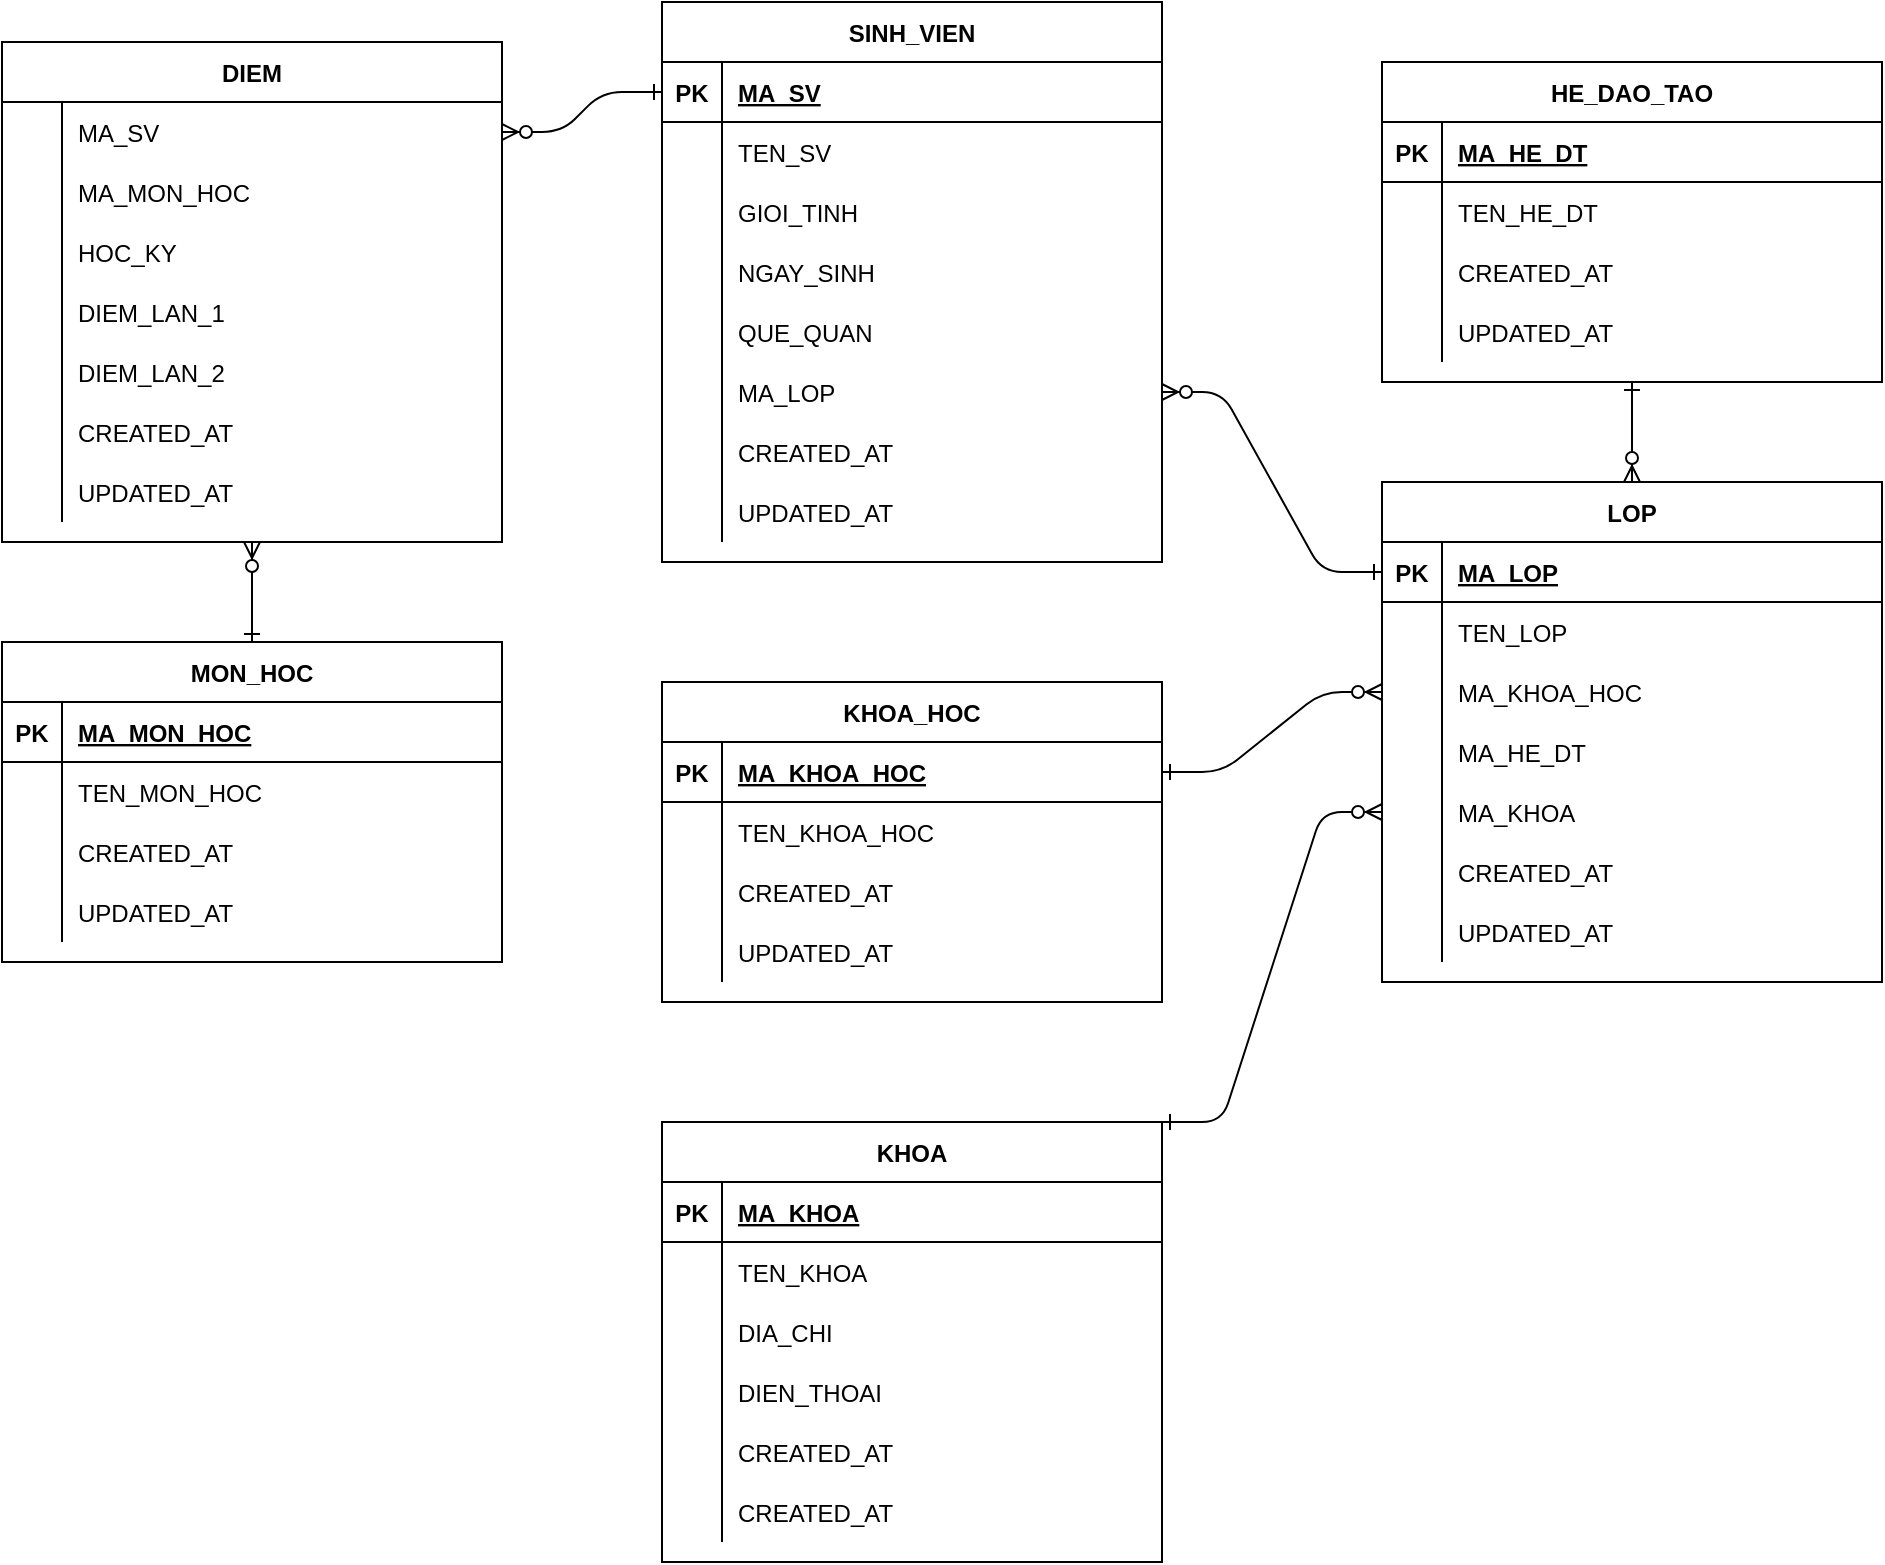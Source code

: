 <mxfile version="21.5.1" type="device">
  <diagram id="R2lEEEUBdFMjLlhIrx00" name="Page-1">
    <mxGraphModel dx="2067" dy="673" grid="1" gridSize="10" guides="1" tooltips="1" connect="1" arrows="1" fold="1" page="1" pageScale="1" pageWidth="850" pageHeight="1100" math="0" shadow="0" extFonts="Permanent Marker^https://fonts.googleapis.com/css?family=Permanent+Marker">
      <root>
        <mxCell id="0" />
        <mxCell id="1" parent="0" />
        <mxCell id="0FhtAMH_btA_07Mpbudl-1" value="SINH_VIEN" style="shape=table;startSize=30;container=1;collapsible=1;childLayout=tableLayout;fixedRows=1;rowLines=0;fontStyle=1;align=center;resizeLast=1;" parent="1" vertex="1">
          <mxGeometry x="-240" y="140" width="250" height="280" as="geometry" />
        </mxCell>
        <mxCell id="0FhtAMH_btA_07Mpbudl-2" value="" style="shape=partialRectangle;collapsible=0;dropTarget=0;pointerEvents=0;fillColor=none;points=[[0,0.5],[1,0.5]];portConstraint=eastwest;top=0;left=0;right=0;bottom=1;" parent="0FhtAMH_btA_07Mpbudl-1" vertex="1">
          <mxGeometry y="30" width="250" height="30" as="geometry" />
        </mxCell>
        <mxCell id="0FhtAMH_btA_07Mpbudl-3" value="PK" style="shape=partialRectangle;overflow=hidden;connectable=0;fillColor=none;top=0;left=0;bottom=0;right=0;fontStyle=1;" parent="0FhtAMH_btA_07Mpbudl-2" vertex="1">
          <mxGeometry width="30" height="30" as="geometry">
            <mxRectangle width="30" height="30" as="alternateBounds" />
          </mxGeometry>
        </mxCell>
        <mxCell id="0FhtAMH_btA_07Mpbudl-4" value="MA_SV" style="shape=partialRectangle;overflow=hidden;connectable=0;fillColor=none;top=0;left=0;bottom=0;right=0;align=left;spacingLeft=6;fontStyle=5;" parent="0FhtAMH_btA_07Mpbudl-2" vertex="1">
          <mxGeometry x="30" width="220" height="30" as="geometry">
            <mxRectangle width="220" height="30" as="alternateBounds" />
          </mxGeometry>
        </mxCell>
        <mxCell id="0FhtAMH_btA_07Mpbudl-5" value="" style="shape=partialRectangle;collapsible=0;dropTarget=0;pointerEvents=0;fillColor=none;points=[[0,0.5],[1,0.5]];portConstraint=eastwest;top=0;left=0;right=0;bottom=0;" parent="0FhtAMH_btA_07Mpbudl-1" vertex="1">
          <mxGeometry y="60" width="250" height="30" as="geometry" />
        </mxCell>
        <mxCell id="0FhtAMH_btA_07Mpbudl-6" value="" style="shape=partialRectangle;overflow=hidden;connectable=0;fillColor=none;top=0;left=0;bottom=0;right=0;" parent="0FhtAMH_btA_07Mpbudl-5" vertex="1">
          <mxGeometry width="30" height="30" as="geometry">
            <mxRectangle width="30" height="30" as="alternateBounds" />
          </mxGeometry>
        </mxCell>
        <mxCell id="0FhtAMH_btA_07Mpbudl-7" value="TEN_SV " style="shape=partialRectangle;overflow=hidden;connectable=0;fillColor=none;top=0;left=0;bottom=0;right=0;align=left;spacingLeft=6;" parent="0FhtAMH_btA_07Mpbudl-5" vertex="1">
          <mxGeometry x="30" width="220" height="30" as="geometry">
            <mxRectangle width="220" height="30" as="alternateBounds" />
          </mxGeometry>
        </mxCell>
        <mxCell id="0FhtAMH_btA_07Mpbudl-8" value="" style="shape=partialRectangle;collapsible=0;dropTarget=0;pointerEvents=0;fillColor=none;points=[[0,0.5],[1,0.5]];portConstraint=eastwest;top=0;left=0;right=0;bottom=0;" parent="0FhtAMH_btA_07Mpbudl-1" vertex="1">
          <mxGeometry y="90" width="250" height="30" as="geometry" />
        </mxCell>
        <mxCell id="0FhtAMH_btA_07Mpbudl-9" value="" style="shape=partialRectangle;overflow=hidden;connectable=0;fillColor=none;top=0;left=0;bottom=0;right=0;" parent="0FhtAMH_btA_07Mpbudl-8" vertex="1">
          <mxGeometry width="30" height="30" as="geometry">
            <mxRectangle width="30" height="30" as="alternateBounds" />
          </mxGeometry>
        </mxCell>
        <mxCell id="0FhtAMH_btA_07Mpbudl-10" value="GIOI_TINH" style="shape=partialRectangle;overflow=hidden;connectable=0;fillColor=none;top=0;left=0;bottom=0;right=0;align=left;spacingLeft=6;" parent="0FhtAMH_btA_07Mpbudl-8" vertex="1">
          <mxGeometry x="30" width="220" height="30" as="geometry">
            <mxRectangle width="220" height="30" as="alternateBounds" />
          </mxGeometry>
        </mxCell>
        <mxCell id="0FhtAMH_btA_07Mpbudl-11" value="" style="shape=partialRectangle;collapsible=0;dropTarget=0;pointerEvents=0;fillColor=none;points=[[0,0.5],[1,0.5]];portConstraint=eastwest;top=0;left=0;right=0;bottom=0;" parent="0FhtAMH_btA_07Mpbudl-1" vertex="1">
          <mxGeometry y="120" width="250" height="30" as="geometry" />
        </mxCell>
        <mxCell id="0FhtAMH_btA_07Mpbudl-12" value="" style="shape=partialRectangle;overflow=hidden;connectable=0;fillColor=none;top=0;left=0;bottom=0;right=0;" parent="0FhtAMH_btA_07Mpbudl-11" vertex="1">
          <mxGeometry width="30" height="30" as="geometry">
            <mxRectangle width="30" height="30" as="alternateBounds" />
          </mxGeometry>
        </mxCell>
        <mxCell id="0FhtAMH_btA_07Mpbudl-13" value="NGAY_SINH" style="shape=partialRectangle;overflow=hidden;connectable=0;fillColor=none;top=0;left=0;bottom=0;right=0;align=left;spacingLeft=6;" parent="0FhtAMH_btA_07Mpbudl-11" vertex="1">
          <mxGeometry x="30" width="220" height="30" as="geometry">
            <mxRectangle width="220" height="30" as="alternateBounds" />
          </mxGeometry>
        </mxCell>
        <mxCell id="0FhtAMH_btA_07Mpbudl-14" value="" style="shape=partialRectangle;collapsible=0;dropTarget=0;pointerEvents=0;fillColor=none;points=[[0,0.5],[1,0.5]];portConstraint=eastwest;top=0;left=0;right=0;bottom=0;" parent="0FhtAMH_btA_07Mpbudl-1" vertex="1">
          <mxGeometry y="150" width="250" height="30" as="geometry" />
        </mxCell>
        <mxCell id="0FhtAMH_btA_07Mpbudl-15" value="" style="shape=partialRectangle;overflow=hidden;connectable=0;fillColor=none;top=0;left=0;bottom=0;right=0;" parent="0FhtAMH_btA_07Mpbudl-14" vertex="1">
          <mxGeometry width="30" height="30" as="geometry">
            <mxRectangle width="30" height="30" as="alternateBounds" />
          </mxGeometry>
        </mxCell>
        <mxCell id="0FhtAMH_btA_07Mpbudl-16" value="QUE_QUAN" style="shape=partialRectangle;overflow=hidden;connectable=0;fillColor=none;top=0;left=0;bottom=0;right=0;align=left;spacingLeft=6;" parent="0FhtAMH_btA_07Mpbudl-14" vertex="1">
          <mxGeometry x="30" width="220" height="30" as="geometry">
            <mxRectangle width="220" height="30" as="alternateBounds" />
          </mxGeometry>
        </mxCell>
        <mxCell id="0FhtAMH_btA_07Mpbudl-17" value="" style="shape=partialRectangle;collapsible=0;dropTarget=0;pointerEvents=0;fillColor=none;points=[[0,0.5],[1,0.5]];portConstraint=eastwest;top=0;left=0;right=0;bottom=0;" parent="0FhtAMH_btA_07Mpbudl-1" vertex="1">
          <mxGeometry y="180" width="250" height="30" as="geometry" />
        </mxCell>
        <mxCell id="0FhtAMH_btA_07Mpbudl-18" value="" style="shape=partialRectangle;overflow=hidden;connectable=0;fillColor=none;top=0;left=0;bottom=0;right=0;" parent="0FhtAMH_btA_07Mpbudl-17" vertex="1">
          <mxGeometry width="30" height="30" as="geometry">
            <mxRectangle width="30" height="30" as="alternateBounds" />
          </mxGeometry>
        </mxCell>
        <mxCell id="0FhtAMH_btA_07Mpbudl-19" value="MA_LOP" style="shape=partialRectangle;overflow=hidden;connectable=0;fillColor=none;top=0;left=0;bottom=0;right=0;align=left;spacingLeft=6;" parent="0FhtAMH_btA_07Mpbudl-17" vertex="1">
          <mxGeometry x="30" width="220" height="30" as="geometry">
            <mxRectangle width="220" height="30" as="alternateBounds" />
          </mxGeometry>
        </mxCell>
        <mxCell id="SJWrkeMPDJFtyO1I-aJ3-20" value="" style="shape=partialRectangle;collapsible=0;dropTarget=0;pointerEvents=0;fillColor=none;points=[[0,0.5],[1,0.5]];portConstraint=eastwest;top=0;left=0;right=0;bottom=0;" vertex="1" parent="0FhtAMH_btA_07Mpbudl-1">
          <mxGeometry y="210" width="250" height="30" as="geometry" />
        </mxCell>
        <mxCell id="SJWrkeMPDJFtyO1I-aJ3-21" value="" style="shape=partialRectangle;overflow=hidden;connectable=0;fillColor=none;top=0;left=0;bottom=0;right=0;" vertex="1" parent="SJWrkeMPDJFtyO1I-aJ3-20">
          <mxGeometry width="30" height="30" as="geometry">
            <mxRectangle width="30" height="30" as="alternateBounds" />
          </mxGeometry>
        </mxCell>
        <mxCell id="SJWrkeMPDJFtyO1I-aJ3-22" value="CREATED_AT" style="shape=partialRectangle;overflow=hidden;connectable=0;fillColor=none;top=0;left=0;bottom=0;right=0;align=left;spacingLeft=6;" vertex="1" parent="SJWrkeMPDJFtyO1I-aJ3-20">
          <mxGeometry x="30" width="220" height="30" as="geometry">
            <mxRectangle width="220" height="30" as="alternateBounds" />
          </mxGeometry>
        </mxCell>
        <mxCell id="SJWrkeMPDJFtyO1I-aJ3-23" value="" style="shape=partialRectangle;collapsible=0;dropTarget=0;pointerEvents=0;fillColor=none;points=[[0,0.5],[1,0.5]];portConstraint=eastwest;top=0;left=0;right=0;bottom=0;" vertex="1" parent="0FhtAMH_btA_07Mpbudl-1">
          <mxGeometry y="240" width="250" height="30" as="geometry" />
        </mxCell>
        <mxCell id="SJWrkeMPDJFtyO1I-aJ3-24" value="" style="shape=partialRectangle;overflow=hidden;connectable=0;fillColor=none;top=0;left=0;bottom=0;right=0;" vertex="1" parent="SJWrkeMPDJFtyO1I-aJ3-23">
          <mxGeometry width="30" height="30" as="geometry">
            <mxRectangle width="30" height="30" as="alternateBounds" />
          </mxGeometry>
        </mxCell>
        <mxCell id="SJWrkeMPDJFtyO1I-aJ3-25" value="UPDATED_AT" style="shape=partialRectangle;overflow=hidden;connectable=0;fillColor=none;top=0;left=0;bottom=0;right=0;align=left;spacingLeft=6;" vertex="1" parent="SJWrkeMPDJFtyO1I-aJ3-23">
          <mxGeometry x="30" width="220" height="30" as="geometry">
            <mxRectangle width="220" height="30" as="alternateBounds" />
          </mxGeometry>
        </mxCell>
        <mxCell id="0FhtAMH_btA_07Mpbudl-20" value="LOP" style="shape=table;startSize=30;container=1;collapsible=1;childLayout=tableLayout;fixedRows=1;rowLines=0;fontStyle=1;align=center;resizeLast=1;" parent="1" vertex="1">
          <mxGeometry x="120" y="380" width="250" height="250" as="geometry" />
        </mxCell>
        <mxCell id="0FhtAMH_btA_07Mpbudl-21" value="" style="shape=partialRectangle;collapsible=0;dropTarget=0;pointerEvents=0;fillColor=none;points=[[0,0.5],[1,0.5]];portConstraint=eastwest;top=0;left=0;right=0;bottom=1;" parent="0FhtAMH_btA_07Mpbudl-20" vertex="1">
          <mxGeometry y="30" width="250" height="30" as="geometry" />
        </mxCell>
        <mxCell id="0FhtAMH_btA_07Mpbudl-22" value="PK" style="shape=partialRectangle;overflow=hidden;connectable=0;fillColor=none;top=0;left=0;bottom=0;right=0;fontStyle=1;" parent="0FhtAMH_btA_07Mpbudl-21" vertex="1">
          <mxGeometry width="30" height="30" as="geometry">
            <mxRectangle width="30" height="30" as="alternateBounds" />
          </mxGeometry>
        </mxCell>
        <mxCell id="0FhtAMH_btA_07Mpbudl-23" value="MA_LOP" style="shape=partialRectangle;overflow=hidden;connectable=0;fillColor=none;top=0;left=0;bottom=0;right=0;align=left;spacingLeft=6;fontStyle=5;" parent="0FhtAMH_btA_07Mpbudl-21" vertex="1">
          <mxGeometry x="30" width="220" height="30" as="geometry">
            <mxRectangle width="220" height="30" as="alternateBounds" />
          </mxGeometry>
        </mxCell>
        <mxCell id="0FhtAMH_btA_07Mpbudl-24" value="" style="shape=partialRectangle;collapsible=0;dropTarget=0;pointerEvents=0;fillColor=none;points=[[0,0.5],[1,0.5]];portConstraint=eastwest;top=0;left=0;right=0;bottom=0;" parent="0FhtAMH_btA_07Mpbudl-20" vertex="1">
          <mxGeometry y="60" width="250" height="30" as="geometry" />
        </mxCell>
        <mxCell id="0FhtAMH_btA_07Mpbudl-25" value="" style="shape=partialRectangle;overflow=hidden;connectable=0;fillColor=none;top=0;left=0;bottom=0;right=0;" parent="0FhtAMH_btA_07Mpbudl-24" vertex="1">
          <mxGeometry width="30" height="30" as="geometry">
            <mxRectangle width="30" height="30" as="alternateBounds" />
          </mxGeometry>
        </mxCell>
        <mxCell id="0FhtAMH_btA_07Mpbudl-26" value="TEN_LOP" style="shape=partialRectangle;overflow=hidden;connectable=0;fillColor=none;top=0;left=0;bottom=0;right=0;align=left;spacingLeft=6;" parent="0FhtAMH_btA_07Mpbudl-24" vertex="1">
          <mxGeometry x="30" width="220" height="30" as="geometry">
            <mxRectangle width="220" height="30" as="alternateBounds" />
          </mxGeometry>
        </mxCell>
        <mxCell id="0FhtAMH_btA_07Mpbudl-27" value="" style="shape=partialRectangle;collapsible=0;dropTarget=0;pointerEvents=0;fillColor=none;points=[[0,0.5],[1,0.5]];portConstraint=eastwest;top=0;left=0;right=0;bottom=0;" parent="0FhtAMH_btA_07Mpbudl-20" vertex="1">
          <mxGeometry y="90" width="250" height="30" as="geometry" />
        </mxCell>
        <mxCell id="0FhtAMH_btA_07Mpbudl-28" value="" style="shape=partialRectangle;overflow=hidden;connectable=0;fillColor=none;top=0;left=0;bottom=0;right=0;" parent="0FhtAMH_btA_07Mpbudl-27" vertex="1">
          <mxGeometry width="30" height="30" as="geometry">
            <mxRectangle width="30" height="30" as="alternateBounds" />
          </mxGeometry>
        </mxCell>
        <mxCell id="0FhtAMH_btA_07Mpbudl-29" value="MA_KHOA_HOC" style="shape=partialRectangle;overflow=hidden;connectable=0;fillColor=none;top=0;left=0;bottom=0;right=0;align=left;spacingLeft=6;" parent="0FhtAMH_btA_07Mpbudl-27" vertex="1">
          <mxGeometry x="30" width="220" height="30" as="geometry">
            <mxRectangle width="220" height="30" as="alternateBounds" />
          </mxGeometry>
        </mxCell>
        <mxCell id="0FhtAMH_btA_07Mpbudl-30" value="" style="shape=partialRectangle;collapsible=0;dropTarget=0;pointerEvents=0;fillColor=none;points=[[0,0.5],[1,0.5]];portConstraint=eastwest;top=0;left=0;right=0;bottom=0;" parent="0FhtAMH_btA_07Mpbudl-20" vertex="1">
          <mxGeometry y="120" width="250" height="30" as="geometry" />
        </mxCell>
        <mxCell id="0FhtAMH_btA_07Mpbudl-31" value="" style="shape=partialRectangle;overflow=hidden;connectable=0;fillColor=none;top=0;left=0;bottom=0;right=0;" parent="0FhtAMH_btA_07Mpbudl-30" vertex="1">
          <mxGeometry width="30" height="30" as="geometry">
            <mxRectangle width="30" height="30" as="alternateBounds" />
          </mxGeometry>
        </mxCell>
        <mxCell id="0FhtAMH_btA_07Mpbudl-32" value="MA_HE_DT" style="shape=partialRectangle;overflow=hidden;connectable=0;fillColor=none;top=0;left=0;bottom=0;right=0;align=left;spacingLeft=6;" parent="0FhtAMH_btA_07Mpbudl-30" vertex="1">
          <mxGeometry x="30" width="220" height="30" as="geometry">
            <mxRectangle width="220" height="30" as="alternateBounds" />
          </mxGeometry>
        </mxCell>
        <mxCell id="0FhtAMH_btA_07Mpbudl-33" value="" style="shape=partialRectangle;collapsible=0;dropTarget=0;pointerEvents=0;fillColor=none;points=[[0,0.5],[1,0.5]];portConstraint=eastwest;top=0;left=0;right=0;bottom=0;" parent="0FhtAMH_btA_07Mpbudl-20" vertex="1">
          <mxGeometry y="150" width="250" height="30" as="geometry" />
        </mxCell>
        <mxCell id="0FhtAMH_btA_07Mpbudl-34" value="" style="shape=partialRectangle;overflow=hidden;connectable=0;fillColor=none;top=0;left=0;bottom=0;right=0;" parent="0FhtAMH_btA_07Mpbudl-33" vertex="1">
          <mxGeometry width="30" height="30" as="geometry">
            <mxRectangle width="30" height="30" as="alternateBounds" />
          </mxGeometry>
        </mxCell>
        <mxCell id="0FhtAMH_btA_07Mpbudl-35" value="MA_KHOA" style="shape=partialRectangle;overflow=hidden;connectable=0;fillColor=none;top=0;left=0;bottom=0;right=0;align=left;spacingLeft=6;" parent="0FhtAMH_btA_07Mpbudl-33" vertex="1">
          <mxGeometry x="30" width="220" height="30" as="geometry">
            <mxRectangle width="220" height="30" as="alternateBounds" />
          </mxGeometry>
        </mxCell>
        <mxCell id="SJWrkeMPDJFtyO1I-aJ3-26" value="" style="shape=partialRectangle;collapsible=0;dropTarget=0;pointerEvents=0;fillColor=none;points=[[0,0.5],[1,0.5]];portConstraint=eastwest;top=0;left=0;right=0;bottom=0;" vertex="1" parent="0FhtAMH_btA_07Mpbudl-20">
          <mxGeometry y="180" width="250" height="30" as="geometry" />
        </mxCell>
        <mxCell id="SJWrkeMPDJFtyO1I-aJ3-27" value="" style="shape=partialRectangle;overflow=hidden;connectable=0;fillColor=none;top=0;left=0;bottom=0;right=0;" vertex="1" parent="SJWrkeMPDJFtyO1I-aJ3-26">
          <mxGeometry width="30" height="30" as="geometry">
            <mxRectangle width="30" height="30" as="alternateBounds" />
          </mxGeometry>
        </mxCell>
        <mxCell id="SJWrkeMPDJFtyO1I-aJ3-28" value="CREATED_AT" style="shape=partialRectangle;overflow=hidden;connectable=0;fillColor=none;top=0;left=0;bottom=0;right=0;align=left;spacingLeft=6;" vertex="1" parent="SJWrkeMPDJFtyO1I-aJ3-26">
          <mxGeometry x="30" width="220" height="30" as="geometry">
            <mxRectangle width="220" height="30" as="alternateBounds" />
          </mxGeometry>
        </mxCell>
        <mxCell id="SJWrkeMPDJFtyO1I-aJ3-29" value="" style="shape=partialRectangle;collapsible=0;dropTarget=0;pointerEvents=0;fillColor=none;points=[[0,0.5],[1,0.5]];portConstraint=eastwest;top=0;left=0;right=0;bottom=0;" vertex="1" parent="0FhtAMH_btA_07Mpbudl-20">
          <mxGeometry y="210" width="250" height="30" as="geometry" />
        </mxCell>
        <mxCell id="SJWrkeMPDJFtyO1I-aJ3-30" value="" style="shape=partialRectangle;overflow=hidden;connectable=0;fillColor=none;top=0;left=0;bottom=0;right=0;" vertex="1" parent="SJWrkeMPDJFtyO1I-aJ3-29">
          <mxGeometry width="30" height="30" as="geometry">
            <mxRectangle width="30" height="30" as="alternateBounds" />
          </mxGeometry>
        </mxCell>
        <mxCell id="SJWrkeMPDJFtyO1I-aJ3-31" value="UPDATED_AT" style="shape=partialRectangle;overflow=hidden;connectable=0;fillColor=none;top=0;left=0;bottom=0;right=0;align=left;spacingLeft=6;" vertex="1" parent="SJWrkeMPDJFtyO1I-aJ3-29">
          <mxGeometry x="30" width="220" height="30" as="geometry">
            <mxRectangle width="220" height="30" as="alternateBounds" />
          </mxGeometry>
        </mxCell>
        <mxCell id="0FhtAMH_btA_07Mpbudl-39" value="HE_DAO_TAO" style="shape=table;startSize=30;container=1;collapsible=1;childLayout=tableLayout;fixedRows=1;rowLines=0;fontStyle=1;align=center;resizeLast=1;" parent="1" vertex="1">
          <mxGeometry x="120" y="170" width="250" height="160" as="geometry" />
        </mxCell>
        <mxCell id="0FhtAMH_btA_07Mpbudl-40" value="" style="shape=partialRectangle;collapsible=0;dropTarget=0;pointerEvents=0;fillColor=none;points=[[0,0.5],[1,0.5]];portConstraint=eastwest;top=0;left=0;right=0;bottom=1;" parent="0FhtAMH_btA_07Mpbudl-39" vertex="1">
          <mxGeometry y="30" width="250" height="30" as="geometry" />
        </mxCell>
        <mxCell id="0FhtAMH_btA_07Mpbudl-41" value="PK" style="shape=partialRectangle;overflow=hidden;connectable=0;fillColor=none;top=0;left=0;bottom=0;right=0;fontStyle=1;" parent="0FhtAMH_btA_07Mpbudl-40" vertex="1">
          <mxGeometry width="30" height="30" as="geometry">
            <mxRectangle width="30" height="30" as="alternateBounds" />
          </mxGeometry>
        </mxCell>
        <mxCell id="0FhtAMH_btA_07Mpbudl-42" value="MA_HE_DT" style="shape=partialRectangle;overflow=hidden;connectable=0;fillColor=none;top=0;left=0;bottom=0;right=0;align=left;spacingLeft=6;fontStyle=5;" parent="0FhtAMH_btA_07Mpbudl-40" vertex="1">
          <mxGeometry x="30" width="220" height="30" as="geometry">
            <mxRectangle width="220" height="30" as="alternateBounds" />
          </mxGeometry>
        </mxCell>
        <mxCell id="0FhtAMH_btA_07Mpbudl-43" value="" style="shape=partialRectangle;collapsible=0;dropTarget=0;pointerEvents=0;fillColor=none;points=[[0,0.5],[1,0.5]];portConstraint=eastwest;top=0;left=0;right=0;bottom=0;" parent="0FhtAMH_btA_07Mpbudl-39" vertex="1">
          <mxGeometry y="60" width="250" height="30" as="geometry" />
        </mxCell>
        <mxCell id="0FhtAMH_btA_07Mpbudl-44" value="" style="shape=partialRectangle;overflow=hidden;connectable=0;fillColor=none;top=0;left=0;bottom=0;right=0;" parent="0FhtAMH_btA_07Mpbudl-43" vertex="1">
          <mxGeometry width="30" height="30" as="geometry">
            <mxRectangle width="30" height="30" as="alternateBounds" />
          </mxGeometry>
        </mxCell>
        <mxCell id="0FhtAMH_btA_07Mpbudl-45" value="TEN_HE_DT" style="shape=partialRectangle;overflow=hidden;connectable=0;fillColor=none;top=0;left=0;bottom=0;right=0;align=left;spacingLeft=6;" parent="0FhtAMH_btA_07Mpbudl-43" vertex="1">
          <mxGeometry x="30" width="220" height="30" as="geometry">
            <mxRectangle width="220" height="30" as="alternateBounds" />
          </mxGeometry>
        </mxCell>
        <mxCell id="SJWrkeMPDJFtyO1I-aJ3-63" value="" style="shape=partialRectangle;collapsible=0;dropTarget=0;pointerEvents=0;fillColor=none;points=[[0,0.5],[1,0.5]];portConstraint=eastwest;top=0;left=0;right=0;bottom=0;" vertex="1" parent="0FhtAMH_btA_07Mpbudl-39">
          <mxGeometry y="90" width="250" height="30" as="geometry" />
        </mxCell>
        <mxCell id="SJWrkeMPDJFtyO1I-aJ3-64" value="" style="shape=partialRectangle;overflow=hidden;connectable=0;fillColor=none;top=0;left=0;bottom=0;right=0;" vertex="1" parent="SJWrkeMPDJFtyO1I-aJ3-63">
          <mxGeometry width="30" height="30" as="geometry">
            <mxRectangle width="30" height="30" as="alternateBounds" />
          </mxGeometry>
        </mxCell>
        <mxCell id="SJWrkeMPDJFtyO1I-aJ3-65" value="CREATED_AT" style="shape=partialRectangle;overflow=hidden;connectable=0;fillColor=none;top=0;left=0;bottom=0;right=0;align=left;spacingLeft=6;" vertex="1" parent="SJWrkeMPDJFtyO1I-aJ3-63">
          <mxGeometry x="30" width="220" height="30" as="geometry">
            <mxRectangle width="220" height="30" as="alternateBounds" />
          </mxGeometry>
        </mxCell>
        <mxCell id="SJWrkeMPDJFtyO1I-aJ3-66" value="" style="shape=partialRectangle;collapsible=0;dropTarget=0;pointerEvents=0;fillColor=none;points=[[0,0.5],[1,0.5]];portConstraint=eastwest;top=0;left=0;right=0;bottom=0;" vertex="1" parent="0FhtAMH_btA_07Mpbudl-39">
          <mxGeometry y="120" width="250" height="30" as="geometry" />
        </mxCell>
        <mxCell id="SJWrkeMPDJFtyO1I-aJ3-67" value="" style="shape=partialRectangle;overflow=hidden;connectable=0;fillColor=none;top=0;left=0;bottom=0;right=0;" vertex="1" parent="SJWrkeMPDJFtyO1I-aJ3-66">
          <mxGeometry width="30" height="30" as="geometry">
            <mxRectangle width="30" height="30" as="alternateBounds" />
          </mxGeometry>
        </mxCell>
        <mxCell id="SJWrkeMPDJFtyO1I-aJ3-68" value="UPDATED_AT" style="shape=partialRectangle;overflow=hidden;connectable=0;fillColor=none;top=0;left=0;bottom=0;right=0;align=left;spacingLeft=6;" vertex="1" parent="SJWrkeMPDJFtyO1I-aJ3-66">
          <mxGeometry x="30" width="220" height="30" as="geometry">
            <mxRectangle width="220" height="30" as="alternateBounds" />
          </mxGeometry>
        </mxCell>
        <mxCell id="0FhtAMH_btA_07Mpbudl-55" value="KHOA_HOC" style="shape=table;startSize=30;container=1;collapsible=1;childLayout=tableLayout;fixedRows=1;rowLines=0;fontStyle=1;align=center;resizeLast=1;" parent="1" vertex="1">
          <mxGeometry x="-240" y="480" width="250" height="160" as="geometry" />
        </mxCell>
        <mxCell id="0FhtAMH_btA_07Mpbudl-56" value="" style="shape=partialRectangle;collapsible=0;dropTarget=0;pointerEvents=0;fillColor=none;points=[[0,0.5],[1,0.5]];portConstraint=eastwest;top=0;left=0;right=0;bottom=1;" parent="0FhtAMH_btA_07Mpbudl-55" vertex="1">
          <mxGeometry y="30" width="250" height="30" as="geometry" />
        </mxCell>
        <mxCell id="0FhtAMH_btA_07Mpbudl-57" value="PK" style="shape=partialRectangle;overflow=hidden;connectable=0;fillColor=none;top=0;left=0;bottom=0;right=0;fontStyle=1;" parent="0FhtAMH_btA_07Mpbudl-56" vertex="1">
          <mxGeometry width="30" height="30" as="geometry">
            <mxRectangle width="30" height="30" as="alternateBounds" />
          </mxGeometry>
        </mxCell>
        <mxCell id="0FhtAMH_btA_07Mpbudl-58" value="MA_KHOA_HOC" style="shape=partialRectangle;overflow=hidden;connectable=0;fillColor=none;top=0;left=0;bottom=0;right=0;align=left;spacingLeft=6;fontStyle=5;" parent="0FhtAMH_btA_07Mpbudl-56" vertex="1">
          <mxGeometry x="30" width="220" height="30" as="geometry">
            <mxRectangle width="220" height="30" as="alternateBounds" />
          </mxGeometry>
        </mxCell>
        <mxCell id="0FhtAMH_btA_07Mpbudl-59" value="" style="shape=partialRectangle;collapsible=0;dropTarget=0;pointerEvents=0;fillColor=none;points=[[0,0.5],[1,0.5]];portConstraint=eastwest;top=0;left=0;right=0;bottom=0;" parent="0FhtAMH_btA_07Mpbudl-55" vertex="1">
          <mxGeometry y="60" width="250" height="30" as="geometry" />
        </mxCell>
        <mxCell id="0FhtAMH_btA_07Mpbudl-60" value="" style="shape=partialRectangle;overflow=hidden;connectable=0;fillColor=none;top=0;left=0;bottom=0;right=0;" parent="0FhtAMH_btA_07Mpbudl-59" vertex="1">
          <mxGeometry width="30" height="30" as="geometry">
            <mxRectangle width="30" height="30" as="alternateBounds" />
          </mxGeometry>
        </mxCell>
        <mxCell id="0FhtAMH_btA_07Mpbudl-61" value="TEN_KHOA_HOC" style="shape=partialRectangle;overflow=hidden;connectable=0;fillColor=none;top=0;left=0;bottom=0;right=0;align=left;spacingLeft=6;" parent="0FhtAMH_btA_07Mpbudl-59" vertex="1">
          <mxGeometry x="30" width="220" height="30" as="geometry">
            <mxRectangle width="220" height="30" as="alternateBounds" />
          </mxGeometry>
        </mxCell>
        <mxCell id="SJWrkeMPDJFtyO1I-aJ3-57" value="" style="shape=partialRectangle;collapsible=0;dropTarget=0;pointerEvents=0;fillColor=none;points=[[0,0.5],[1,0.5]];portConstraint=eastwest;top=0;left=0;right=0;bottom=0;" vertex="1" parent="0FhtAMH_btA_07Mpbudl-55">
          <mxGeometry y="90" width="250" height="30" as="geometry" />
        </mxCell>
        <mxCell id="SJWrkeMPDJFtyO1I-aJ3-58" value="" style="shape=partialRectangle;overflow=hidden;connectable=0;fillColor=none;top=0;left=0;bottom=0;right=0;" vertex="1" parent="SJWrkeMPDJFtyO1I-aJ3-57">
          <mxGeometry width="30" height="30" as="geometry">
            <mxRectangle width="30" height="30" as="alternateBounds" />
          </mxGeometry>
        </mxCell>
        <mxCell id="SJWrkeMPDJFtyO1I-aJ3-59" value="CREATED_AT" style="shape=partialRectangle;overflow=hidden;connectable=0;fillColor=none;top=0;left=0;bottom=0;right=0;align=left;spacingLeft=6;" vertex="1" parent="SJWrkeMPDJFtyO1I-aJ3-57">
          <mxGeometry x="30" width="220" height="30" as="geometry">
            <mxRectangle width="220" height="30" as="alternateBounds" />
          </mxGeometry>
        </mxCell>
        <mxCell id="SJWrkeMPDJFtyO1I-aJ3-60" value="" style="shape=partialRectangle;collapsible=0;dropTarget=0;pointerEvents=0;fillColor=none;points=[[0,0.5],[1,0.5]];portConstraint=eastwest;top=0;left=0;right=0;bottom=0;" vertex="1" parent="0FhtAMH_btA_07Mpbudl-55">
          <mxGeometry y="120" width="250" height="30" as="geometry" />
        </mxCell>
        <mxCell id="SJWrkeMPDJFtyO1I-aJ3-61" value="" style="shape=partialRectangle;overflow=hidden;connectable=0;fillColor=none;top=0;left=0;bottom=0;right=0;" vertex="1" parent="SJWrkeMPDJFtyO1I-aJ3-60">
          <mxGeometry width="30" height="30" as="geometry">
            <mxRectangle width="30" height="30" as="alternateBounds" />
          </mxGeometry>
        </mxCell>
        <mxCell id="SJWrkeMPDJFtyO1I-aJ3-62" value="UPDATED_AT" style="shape=partialRectangle;overflow=hidden;connectable=0;fillColor=none;top=0;left=0;bottom=0;right=0;align=left;spacingLeft=6;" vertex="1" parent="SJWrkeMPDJFtyO1I-aJ3-60">
          <mxGeometry x="30" width="220" height="30" as="geometry">
            <mxRectangle width="220" height="30" as="alternateBounds" />
          </mxGeometry>
        </mxCell>
        <mxCell id="0FhtAMH_btA_07Mpbudl-62" value="KHOA" style="shape=table;startSize=30;container=1;collapsible=1;childLayout=tableLayout;fixedRows=1;rowLines=0;fontStyle=1;align=center;resizeLast=1;" parent="1" vertex="1">
          <mxGeometry x="-240" y="700" width="250" height="220" as="geometry" />
        </mxCell>
        <mxCell id="0FhtAMH_btA_07Mpbudl-63" value="" style="shape=partialRectangle;collapsible=0;dropTarget=0;pointerEvents=0;fillColor=none;points=[[0,0.5],[1,0.5]];portConstraint=eastwest;top=0;left=0;right=0;bottom=1;" parent="0FhtAMH_btA_07Mpbudl-62" vertex="1">
          <mxGeometry y="30" width="250" height="30" as="geometry" />
        </mxCell>
        <mxCell id="0FhtAMH_btA_07Mpbudl-64" value="PK" style="shape=partialRectangle;overflow=hidden;connectable=0;fillColor=none;top=0;left=0;bottom=0;right=0;fontStyle=1;" parent="0FhtAMH_btA_07Mpbudl-63" vertex="1">
          <mxGeometry width="30" height="30" as="geometry">
            <mxRectangle width="30" height="30" as="alternateBounds" />
          </mxGeometry>
        </mxCell>
        <mxCell id="0FhtAMH_btA_07Mpbudl-65" value="MA_KHOA" style="shape=partialRectangle;overflow=hidden;connectable=0;fillColor=none;top=0;left=0;bottom=0;right=0;align=left;spacingLeft=6;fontStyle=5;" parent="0FhtAMH_btA_07Mpbudl-63" vertex="1">
          <mxGeometry x="30" width="220" height="30" as="geometry">
            <mxRectangle width="220" height="30" as="alternateBounds" />
          </mxGeometry>
        </mxCell>
        <mxCell id="0FhtAMH_btA_07Mpbudl-66" value="" style="shape=partialRectangle;collapsible=0;dropTarget=0;pointerEvents=0;fillColor=none;points=[[0,0.5],[1,0.5]];portConstraint=eastwest;top=0;left=0;right=0;bottom=0;" parent="0FhtAMH_btA_07Mpbudl-62" vertex="1">
          <mxGeometry y="60" width="250" height="30" as="geometry" />
        </mxCell>
        <mxCell id="0FhtAMH_btA_07Mpbudl-67" value="" style="shape=partialRectangle;overflow=hidden;connectable=0;fillColor=none;top=0;left=0;bottom=0;right=0;" parent="0FhtAMH_btA_07Mpbudl-66" vertex="1">
          <mxGeometry width="30" height="30" as="geometry">
            <mxRectangle width="30" height="30" as="alternateBounds" />
          </mxGeometry>
        </mxCell>
        <mxCell id="0FhtAMH_btA_07Mpbudl-68" value="TEN_KHOA" style="shape=partialRectangle;overflow=hidden;connectable=0;fillColor=none;top=0;left=0;bottom=0;right=0;align=left;spacingLeft=6;" parent="0FhtAMH_btA_07Mpbudl-66" vertex="1">
          <mxGeometry x="30" width="220" height="30" as="geometry">
            <mxRectangle width="220" height="30" as="alternateBounds" />
          </mxGeometry>
        </mxCell>
        <mxCell id="0FhtAMH_btA_07Mpbudl-69" value="" style="shape=partialRectangle;collapsible=0;dropTarget=0;pointerEvents=0;fillColor=none;points=[[0,0.5],[1,0.5]];portConstraint=eastwest;top=0;left=0;right=0;bottom=0;" parent="0FhtAMH_btA_07Mpbudl-62" vertex="1">
          <mxGeometry y="90" width="250" height="30" as="geometry" />
        </mxCell>
        <mxCell id="0FhtAMH_btA_07Mpbudl-70" value="" style="shape=partialRectangle;overflow=hidden;connectable=0;fillColor=none;top=0;left=0;bottom=0;right=0;" parent="0FhtAMH_btA_07Mpbudl-69" vertex="1">
          <mxGeometry width="30" height="30" as="geometry">
            <mxRectangle width="30" height="30" as="alternateBounds" />
          </mxGeometry>
        </mxCell>
        <mxCell id="0FhtAMH_btA_07Mpbudl-71" value="DIA_CHI" style="shape=partialRectangle;overflow=hidden;connectable=0;fillColor=none;top=0;left=0;bottom=0;right=0;align=left;spacingLeft=6;" parent="0FhtAMH_btA_07Mpbudl-69" vertex="1">
          <mxGeometry x="30" width="220" height="30" as="geometry">
            <mxRectangle width="220" height="30" as="alternateBounds" />
          </mxGeometry>
        </mxCell>
        <mxCell id="0FhtAMH_btA_07Mpbudl-72" value="" style="shape=partialRectangle;collapsible=0;dropTarget=0;pointerEvents=0;fillColor=none;points=[[0,0.5],[1,0.5]];portConstraint=eastwest;top=0;left=0;right=0;bottom=0;" parent="0FhtAMH_btA_07Mpbudl-62" vertex="1">
          <mxGeometry y="120" width="250" height="30" as="geometry" />
        </mxCell>
        <mxCell id="0FhtAMH_btA_07Mpbudl-73" value="" style="shape=partialRectangle;overflow=hidden;connectable=0;fillColor=none;top=0;left=0;bottom=0;right=0;" parent="0FhtAMH_btA_07Mpbudl-72" vertex="1">
          <mxGeometry width="30" height="30" as="geometry">
            <mxRectangle width="30" height="30" as="alternateBounds" />
          </mxGeometry>
        </mxCell>
        <mxCell id="0FhtAMH_btA_07Mpbudl-74" value="DIEN_THOAI" style="shape=partialRectangle;overflow=hidden;connectable=0;fillColor=none;top=0;left=0;bottom=0;right=0;align=left;spacingLeft=6;" parent="0FhtAMH_btA_07Mpbudl-72" vertex="1">
          <mxGeometry x="30" width="220" height="30" as="geometry">
            <mxRectangle width="220" height="30" as="alternateBounds" />
          </mxGeometry>
        </mxCell>
        <mxCell id="SJWrkeMPDJFtyO1I-aJ3-45" value="" style="shape=partialRectangle;collapsible=0;dropTarget=0;pointerEvents=0;fillColor=none;points=[[0,0.5],[1,0.5]];portConstraint=eastwest;top=0;left=0;right=0;bottom=0;" vertex="1" parent="0FhtAMH_btA_07Mpbudl-62">
          <mxGeometry y="150" width="250" height="30" as="geometry" />
        </mxCell>
        <mxCell id="SJWrkeMPDJFtyO1I-aJ3-46" value="" style="shape=partialRectangle;overflow=hidden;connectable=0;fillColor=none;top=0;left=0;bottom=0;right=0;" vertex="1" parent="SJWrkeMPDJFtyO1I-aJ3-45">
          <mxGeometry width="30" height="30" as="geometry">
            <mxRectangle width="30" height="30" as="alternateBounds" />
          </mxGeometry>
        </mxCell>
        <mxCell id="SJWrkeMPDJFtyO1I-aJ3-47" value="CREATED_AT" style="shape=partialRectangle;overflow=hidden;connectable=0;fillColor=none;top=0;left=0;bottom=0;right=0;align=left;spacingLeft=6;" vertex="1" parent="SJWrkeMPDJFtyO1I-aJ3-45">
          <mxGeometry x="30" width="220" height="30" as="geometry">
            <mxRectangle width="220" height="30" as="alternateBounds" />
          </mxGeometry>
        </mxCell>
        <mxCell id="SJWrkeMPDJFtyO1I-aJ3-48" value="" style="shape=partialRectangle;collapsible=0;dropTarget=0;pointerEvents=0;fillColor=none;points=[[0,0.5],[1,0.5]];portConstraint=eastwest;top=0;left=0;right=0;bottom=0;" vertex="1" parent="0FhtAMH_btA_07Mpbudl-62">
          <mxGeometry y="180" width="250" height="30" as="geometry" />
        </mxCell>
        <mxCell id="SJWrkeMPDJFtyO1I-aJ3-49" value="" style="shape=partialRectangle;overflow=hidden;connectable=0;fillColor=none;top=0;left=0;bottom=0;right=0;" vertex="1" parent="SJWrkeMPDJFtyO1I-aJ3-48">
          <mxGeometry width="30" height="30" as="geometry">
            <mxRectangle width="30" height="30" as="alternateBounds" />
          </mxGeometry>
        </mxCell>
        <mxCell id="SJWrkeMPDJFtyO1I-aJ3-50" value="CREATED_AT" style="shape=partialRectangle;overflow=hidden;connectable=0;fillColor=none;top=0;left=0;bottom=0;right=0;align=left;spacingLeft=6;" vertex="1" parent="SJWrkeMPDJFtyO1I-aJ3-48">
          <mxGeometry x="30" width="220" height="30" as="geometry">
            <mxRectangle width="220" height="30" as="alternateBounds" />
          </mxGeometry>
        </mxCell>
        <mxCell id="0FhtAMH_btA_07Mpbudl-81" value="MON_HOC" style="shape=table;startSize=30;container=1;collapsible=1;childLayout=tableLayout;fixedRows=1;rowLines=0;fontStyle=1;align=center;resizeLast=1;" parent="1" vertex="1">
          <mxGeometry x="-570" y="460" width="250" height="160" as="geometry" />
        </mxCell>
        <mxCell id="0FhtAMH_btA_07Mpbudl-82" value="" style="shape=partialRectangle;collapsible=0;dropTarget=0;pointerEvents=0;fillColor=none;points=[[0,0.5],[1,0.5]];portConstraint=eastwest;top=0;left=0;right=0;bottom=1;" parent="0FhtAMH_btA_07Mpbudl-81" vertex="1">
          <mxGeometry y="30" width="250" height="30" as="geometry" />
        </mxCell>
        <mxCell id="0FhtAMH_btA_07Mpbudl-83" value="PK" style="shape=partialRectangle;overflow=hidden;connectable=0;fillColor=none;top=0;left=0;bottom=0;right=0;fontStyle=1;" parent="0FhtAMH_btA_07Mpbudl-82" vertex="1">
          <mxGeometry width="30" height="30" as="geometry">
            <mxRectangle width="30" height="30" as="alternateBounds" />
          </mxGeometry>
        </mxCell>
        <mxCell id="0FhtAMH_btA_07Mpbudl-84" value="MA_MON_HOC" style="shape=partialRectangle;overflow=hidden;connectable=0;fillColor=none;top=0;left=0;bottom=0;right=0;align=left;spacingLeft=6;fontStyle=5;" parent="0FhtAMH_btA_07Mpbudl-82" vertex="1">
          <mxGeometry x="30" width="220" height="30" as="geometry">
            <mxRectangle width="220" height="30" as="alternateBounds" />
          </mxGeometry>
        </mxCell>
        <mxCell id="0FhtAMH_btA_07Mpbudl-85" value="" style="shape=partialRectangle;collapsible=0;dropTarget=0;pointerEvents=0;fillColor=none;points=[[0,0.5],[1,0.5]];portConstraint=eastwest;top=0;left=0;right=0;bottom=0;" parent="0FhtAMH_btA_07Mpbudl-81" vertex="1">
          <mxGeometry y="60" width="250" height="30" as="geometry" />
        </mxCell>
        <mxCell id="0FhtAMH_btA_07Mpbudl-86" value="" style="shape=partialRectangle;overflow=hidden;connectable=0;fillColor=none;top=0;left=0;bottom=0;right=0;" parent="0FhtAMH_btA_07Mpbudl-85" vertex="1">
          <mxGeometry width="30" height="30" as="geometry">
            <mxRectangle width="30" height="30" as="alternateBounds" />
          </mxGeometry>
        </mxCell>
        <mxCell id="0FhtAMH_btA_07Mpbudl-87" value="TEN_MON_HOC" style="shape=partialRectangle;overflow=hidden;connectable=0;fillColor=none;top=0;left=0;bottom=0;right=0;align=left;spacingLeft=6;" parent="0FhtAMH_btA_07Mpbudl-85" vertex="1">
          <mxGeometry x="30" width="220" height="30" as="geometry">
            <mxRectangle width="220" height="30" as="alternateBounds" />
          </mxGeometry>
        </mxCell>
        <mxCell id="SJWrkeMPDJFtyO1I-aJ3-51" value="" style="shape=partialRectangle;collapsible=0;dropTarget=0;pointerEvents=0;fillColor=none;points=[[0,0.5],[1,0.5]];portConstraint=eastwest;top=0;left=0;right=0;bottom=0;" vertex="1" parent="0FhtAMH_btA_07Mpbudl-81">
          <mxGeometry y="90" width="250" height="30" as="geometry" />
        </mxCell>
        <mxCell id="SJWrkeMPDJFtyO1I-aJ3-52" value="" style="shape=partialRectangle;overflow=hidden;connectable=0;fillColor=none;top=0;left=0;bottom=0;right=0;" vertex="1" parent="SJWrkeMPDJFtyO1I-aJ3-51">
          <mxGeometry width="30" height="30" as="geometry">
            <mxRectangle width="30" height="30" as="alternateBounds" />
          </mxGeometry>
        </mxCell>
        <mxCell id="SJWrkeMPDJFtyO1I-aJ3-53" value="CREATED_AT" style="shape=partialRectangle;overflow=hidden;connectable=0;fillColor=none;top=0;left=0;bottom=0;right=0;align=left;spacingLeft=6;" vertex="1" parent="SJWrkeMPDJFtyO1I-aJ3-51">
          <mxGeometry x="30" width="220" height="30" as="geometry">
            <mxRectangle width="220" height="30" as="alternateBounds" />
          </mxGeometry>
        </mxCell>
        <mxCell id="SJWrkeMPDJFtyO1I-aJ3-54" value="" style="shape=partialRectangle;collapsible=0;dropTarget=0;pointerEvents=0;fillColor=none;points=[[0,0.5],[1,0.5]];portConstraint=eastwest;top=0;left=0;right=0;bottom=0;" vertex="1" parent="0FhtAMH_btA_07Mpbudl-81">
          <mxGeometry y="120" width="250" height="30" as="geometry" />
        </mxCell>
        <mxCell id="SJWrkeMPDJFtyO1I-aJ3-55" value="" style="shape=partialRectangle;overflow=hidden;connectable=0;fillColor=none;top=0;left=0;bottom=0;right=0;" vertex="1" parent="SJWrkeMPDJFtyO1I-aJ3-54">
          <mxGeometry width="30" height="30" as="geometry">
            <mxRectangle width="30" height="30" as="alternateBounds" />
          </mxGeometry>
        </mxCell>
        <mxCell id="SJWrkeMPDJFtyO1I-aJ3-56" value="UPDATED_AT" style="shape=partialRectangle;overflow=hidden;connectable=0;fillColor=none;top=0;left=0;bottom=0;right=0;align=left;spacingLeft=6;" vertex="1" parent="SJWrkeMPDJFtyO1I-aJ3-54">
          <mxGeometry x="30" width="220" height="30" as="geometry">
            <mxRectangle width="220" height="30" as="alternateBounds" />
          </mxGeometry>
        </mxCell>
        <mxCell id="0FhtAMH_btA_07Mpbudl-94" value="DIEM" style="shape=table;startSize=30;container=1;collapsible=1;childLayout=tableLayout;fixedRows=1;rowLines=0;fontStyle=1;align=center;resizeLast=1;" parent="1" vertex="1">
          <mxGeometry x="-570" y="160" width="250" height="250" as="geometry" />
        </mxCell>
        <mxCell id="0FhtAMH_btA_07Mpbudl-98" value="" style="shape=partialRectangle;collapsible=0;dropTarget=0;pointerEvents=0;fillColor=none;points=[[0,0.5],[1,0.5]];portConstraint=eastwest;top=0;left=0;right=0;bottom=0;" parent="0FhtAMH_btA_07Mpbudl-94" vertex="1">
          <mxGeometry y="30" width="250" height="30" as="geometry" />
        </mxCell>
        <mxCell id="0FhtAMH_btA_07Mpbudl-99" value="" style="shape=partialRectangle;overflow=hidden;connectable=0;fillColor=none;top=0;left=0;bottom=0;right=0;" parent="0FhtAMH_btA_07Mpbudl-98" vertex="1">
          <mxGeometry width="30" height="30" as="geometry">
            <mxRectangle width="30" height="30" as="alternateBounds" />
          </mxGeometry>
        </mxCell>
        <mxCell id="0FhtAMH_btA_07Mpbudl-100" value="MA_SV" style="shape=partialRectangle;overflow=hidden;connectable=0;fillColor=none;top=0;left=0;bottom=0;right=0;align=left;spacingLeft=6;" parent="0FhtAMH_btA_07Mpbudl-98" vertex="1">
          <mxGeometry x="30" width="220" height="30" as="geometry">
            <mxRectangle width="220" height="30" as="alternateBounds" />
          </mxGeometry>
        </mxCell>
        <mxCell id="0FhtAMH_btA_07Mpbudl-101" value="" style="shape=partialRectangle;collapsible=0;dropTarget=0;pointerEvents=0;fillColor=none;points=[[0,0.5],[1,0.5]];portConstraint=eastwest;top=0;left=0;right=0;bottom=0;" parent="0FhtAMH_btA_07Mpbudl-94" vertex="1">
          <mxGeometry y="60" width="250" height="30" as="geometry" />
        </mxCell>
        <mxCell id="0FhtAMH_btA_07Mpbudl-102" value="" style="shape=partialRectangle;overflow=hidden;connectable=0;fillColor=none;top=0;left=0;bottom=0;right=0;" parent="0FhtAMH_btA_07Mpbudl-101" vertex="1">
          <mxGeometry width="30" height="30" as="geometry">
            <mxRectangle width="30" height="30" as="alternateBounds" />
          </mxGeometry>
        </mxCell>
        <mxCell id="0FhtAMH_btA_07Mpbudl-103" value="MA_MON_HOC" style="shape=partialRectangle;overflow=hidden;connectable=0;fillColor=none;top=0;left=0;bottom=0;right=0;align=left;spacingLeft=6;" parent="0FhtAMH_btA_07Mpbudl-101" vertex="1">
          <mxGeometry x="30" width="220" height="30" as="geometry">
            <mxRectangle width="220" height="30" as="alternateBounds" />
          </mxGeometry>
        </mxCell>
        <mxCell id="0FhtAMH_btA_07Mpbudl-104" value="" style="shape=partialRectangle;collapsible=0;dropTarget=0;pointerEvents=0;fillColor=none;points=[[0,0.5],[1,0.5]];portConstraint=eastwest;top=0;left=0;right=0;bottom=0;" parent="0FhtAMH_btA_07Mpbudl-94" vertex="1">
          <mxGeometry y="90" width="250" height="30" as="geometry" />
        </mxCell>
        <mxCell id="0FhtAMH_btA_07Mpbudl-105" value="" style="shape=partialRectangle;overflow=hidden;connectable=0;fillColor=none;top=0;left=0;bottom=0;right=0;" parent="0FhtAMH_btA_07Mpbudl-104" vertex="1">
          <mxGeometry width="30" height="30" as="geometry">
            <mxRectangle width="30" height="30" as="alternateBounds" />
          </mxGeometry>
        </mxCell>
        <mxCell id="0FhtAMH_btA_07Mpbudl-106" value="HOC_KY" style="shape=partialRectangle;overflow=hidden;connectable=0;fillColor=none;top=0;left=0;bottom=0;right=0;align=left;spacingLeft=6;" parent="0FhtAMH_btA_07Mpbudl-104" vertex="1">
          <mxGeometry x="30" width="220" height="30" as="geometry">
            <mxRectangle width="220" height="30" as="alternateBounds" />
          </mxGeometry>
        </mxCell>
        <mxCell id="0FhtAMH_btA_07Mpbudl-107" value="" style="shape=partialRectangle;collapsible=0;dropTarget=0;pointerEvents=0;fillColor=none;points=[[0,0.5],[1,0.5]];portConstraint=eastwest;top=0;left=0;right=0;bottom=0;" parent="0FhtAMH_btA_07Mpbudl-94" vertex="1">
          <mxGeometry y="120" width="250" height="30" as="geometry" />
        </mxCell>
        <mxCell id="0FhtAMH_btA_07Mpbudl-108" value="" style="shape=partialRectangle;overflow=hidden;connectable=0;fillColor=none;top=0;left=0;bottom=0;right=0;" parent="0FhtAMH_btA_07Mpbudl-107" vertex="1">
          <mxGeometry width="30" height="30" as="geometry">
            <mxRectangle width="30" height="30" as="alternateBounds" />
          </mxGeometry>
        </mxCell>
        <mxCell id="0FhtAMH_btA_07Mpbudl-109" value="DIEM_LAN_1" style="shape=partialRectangle;overflow=hidden;connectable=0;fillColor=none;top=0;left=0;bottom=0;right=0;align=left;spacingLeft=6;" parent="0FhtAMH_btA_07Mpbudl-107" vertex="1">
          <mxGeometry x="30" width="220" height="30" as="geometry">
            <mxRectangle width="220" height="30" as="alternateBounds" />
          </mxGeometry>
        </mxCell>
        <mxCell id="0FhtAMH_btA_07Mpbudl-110" value="" style="shape=partialRectangle;collapsible=0;dropTarget=0;pointerEvents=0;fillColor=none;points=[[0,0.5],[1,0.5]];portConstraint=eastwest;top=0;left=0;right=0;bottom=0;" parent="0FhtAMH_btA_07Mpbudl-94" vertex="1">
          <mxGeometry y="150" width="250" height="30" as="geometry" />
        </mxCell>
        <mxCell id="0FhtAMH_btA_07Mpbudl-111" value="" style="shape=partialRectangle;overflow=hidden;connectable=0;fillColor=none;top=0;left=0;bottom=0;right=0;" parent="0FhtAMH_btA_07Mpbudl-110" vertex="1">
          <mxGeometry width="30" height="30" as="geometry">
            <mxRectangle width="30" height="30" as="alternateBounds" />
          </mxGeometry>
        </mxCell>
        <mxCell id="0FhtAMH_btA_07Mpbudl-112" value="DIEM_LAN_2" style="shape=partialRectangle;overflow=hidden;connectable=0;fillColor=none;top=0;left=0;bottom=0;right=0;align=left;spacingLeft=6;" parent="0FhtAMH_btA_07Mpbudl-110" vertex="1">
          <mxGeometry x="30" width="220" height="30" as="geometry">
            <mxRectangle width="220" height="30" as="alternateBounds" />
          </mxGeometry>
        </mxCell>
        <mxCell id="SJWrkeMPDJFtyO1I-aJ3-69" value="" style="shape=partialRectangle;collapsible=0;dropTarget=0;pointerEvents=0;fillColor=none;points=[[0,0.5],[1,0.5]];portConstraint=eastwest;top=0;left=0;right=0;bottom=0;" vertex="1" parent="0FhtAMH_btA_07Mpbudl-94">
          <mxGeometry y="180" width="250" height="30" as="geometry" />
        </mxCell>
        <mxCell id="SJWrkeMPDJFtyO1I-aJ3-70" value="" style="shape=partialRectangle;overflow=hidden;connectable=0;fillColor=none;top=0;left=0;bottom=0;right=0;" vertex="1" parent="SJWrkeMPDJFtyO1I-aJ3-69">
          <mxGeometry width="30" height="30" as="geometry">
            <mxRectangle width="30" height="30" as="alternateBounds" />
          </mxGeometry>
        </mxCell>
        <mxCell id="SJWrkeMPDJFtyO1I-aJ3-71" value="CREATED_AT" style="shape=partialRectangle;overflow=hidden;connectable=0;fillColor=none;top=0;left=0;bottom=0;right=0;align=left;spacingLeft=6;" vertex="1" parent="SJWrkeMPDJFtyO1I-aJ3-69">
          <mxGeometry x="30" width="220" height="30" as="geometry">
            <mxRectangle width="220" height="30" as="alternateBounds" />
          </mxGeometry>
        </mxCell>
        <mxCell id="SJWrkeMPDJFtyO1I-aJ3-72" value="" style="shape=partialRectangle;collapsible=0;dropTarget=0;pointerEvents=0;fillColor=none;points=[[0,0.5],[1,0.5]];portConstraint=eastwest;top=0;left=0;right=0;bottom=0;" vertex="1" parent="0FhtAMH_btA_07Mpbudl-94">
          <mxGeometry y="210" width="250" height="30" as="geometry" />
        </mxCell>
        <mxCell id="SJWrkeMPDJFtyO1I-aJ3-73" value="" style="shape=partialRectangle;overflow=hidden;connectable=0;fillColor=none;top=0;left=0;bottom=0;right=0;" vertex="1" parent="SJWrkeMPDJFtyO1I-aJ3-72">
          <mxGeometry width="30" height="30" as="geometry">
            <mxRectangle width="30" height="30" as="alternateBounds" />
          </mxGeometry>
        </mxCell>
        <mxCell id="SJWrkeMPDJFtyO1I-aJ3-74" value="UPDATED_AT" style="shape=partialRectangle;overflow=hidden;connectable=0;fillColor=none;top=0;left=0;bottom=0;right=0;align=left;spacingLeft=6;" vertex="1" parent="SJWrkeMPDJFtyO1I-aJ3-72">
          <mxGeometry x="30" width="220" height="30" as="geometry">
            <mxRectangle width="220" height="30" as="alternateBounds" />
          </mxGeometry>
        </mxCell>
        <mxCell id="0FhtAMH_btA_07Mpbudl-113" value="" style="edgeStyle=entityRelationEdgeStyle;endArrow=ERzeroToMany;startArrow=ERone;endFill=1;startFill=0;entryX=1;entryY=0.5;entryDx=0;entryDy=0;exitX=0;exitY=0.5;exitDx=0;exitDy=0;" parent="1" source="0FhtAMH_btA_07Mpbudl-2" target="0FhtAMH_btA_07Mpbudl-98" edge="1">
          <mxGeometry width="100" height="100" relative="1" as="geometry">
            <mxPoint x="-300" y="-30" as="sourcePoint" />
            <mxPoint x="-160" y="90" as="targetPoint" />
            <Array as="points">
              <mxPoint x="-280" y="130" />
              <mxPoint x="-290" y="90" />
            </Array>
          </mxGeometry>
        </mxCell>
        <mxCell id="0FhtAMH_btA_07Mpbudl-118" value="" style="endArrow=ERzeroToMany;startArrow=ERone;endFill=1;startFill=0;entryX=0.5;entryY=0;entryDx=0;entryDy=0;exitX=0.5;exitY=1;exitDx=0;exitDy=0;" parent="1" source="0FhtAMH_btA_07Mpbudl-39" target="0FhtAMH_btA_07Mpbudl-20" edge="1">
          <mxGeometry width="100" height="100" relative="1" as="geometry">
            <mxPoint x="255" y="280" as="sourcePoint" />
            <mxPoint x="255" y="470" as="targetPoint" />
          </mxGeometry>
        </mxCell>
        <mxCell id="0FhtAMH_btA_07Mpbudl-119" value="" style="endArrow=ERzeroToMany;startArrow=ERone;endFill=1;startFill=0;entryX=1;entryY=0.5;entryDx=0;entryDy=0;exitX=0;exitY=0.5;exitDx=0;exitDy=0;edgeStyle=entityRelationEdgeStyle;" parent="1" source="0FhtAMH_btA_07Mpbudl-21" target="0FhtAMH_btA_07Mpbudl-17" edge="1">
          <mxGeometry width="100" height="100" relative="1" as="geometry">
            <mxPoint x="70" y="310" as="sourcePoint" />
            <mxPoint x="70" y="420" as="targetPoint" />
          </mxGeometry>
        </mxCell>
        <mxCell id="0FhtAMH_btA_07Mpbudl-120" value="" style="endArrow=ERzeroToMany;startArrow=ERone;endFill=1;startFill=0;entryX=0;entryY=0.5;entryDx=0;entryDy=0;exitX=1;exitY=0.5;exitDx=0;exitDy=0;edgeStyle=entityRelationEdgeStyle;" parent="1" source="0FhtAMH_btA_07Mpbudl-56" target="0FhtAMH_btA_07Mpbudl-27" edge="1">
          <mxGeometry width="100" height="100" relative="1" as="geometry">
            <mxPoint x="50" y="510" as="sourcePoint" />
            <mxPoint x="50" y="620" as="targetPoint" />
          </mxGeometry>
        </mxCell>
        <mxCell id="0FhtAMH_btA_07Mpbudl-121" value="" style="endArrow=ERzeroToMany;startArrow=ERone;endFill=1;startFill=0;entryX=0;entryY=0.5;entryDx=0;entryDy=0;exitX=1;exitY=0.5;exitDx=0;exitDy=0;edgeStyle=entityRelationEdgeStyle;" parent="1" target="0FhtAMH_btA_07Mpbudl-33" edge="1">
          <mxGeometry width="100" height="100" relative="1" as="geometry">
            <mxPoint x="10" y="700" as="sourcePoint" />
            <mxPoint x="120" y="700" as="targetPoint" />
          </mxGeometry>
        </mxCell>
        <mxCell id="0FhtAMH_btA_07Mpbudl-122" value="" style="endArrow=ERzeroToMany;startArrow=ERone;endFill=1;startFill=0;entryX=0.5;entryY=1;entryDx=0;entryDy=0;exitX=0.5;exitY=0;exitDx=0;exitDy=0;" parent="1" source="0FhtAMH_btA_07Mpbudl-81" target="0FhtAMH_btA_07Mpbudl-94" edge="1">
          <mxGeometry width="100" height="100" relative="1" as="geometry">
            <mxPoint x="-390" y="600" as="sourcePoint" />
            <mxPoint x="-390" y="710" as="targetPoint" />
          </mxGeometry>
        </mxCell>
      </root>
    </mxGraphModel>
  </diagram>
</mxfile>
